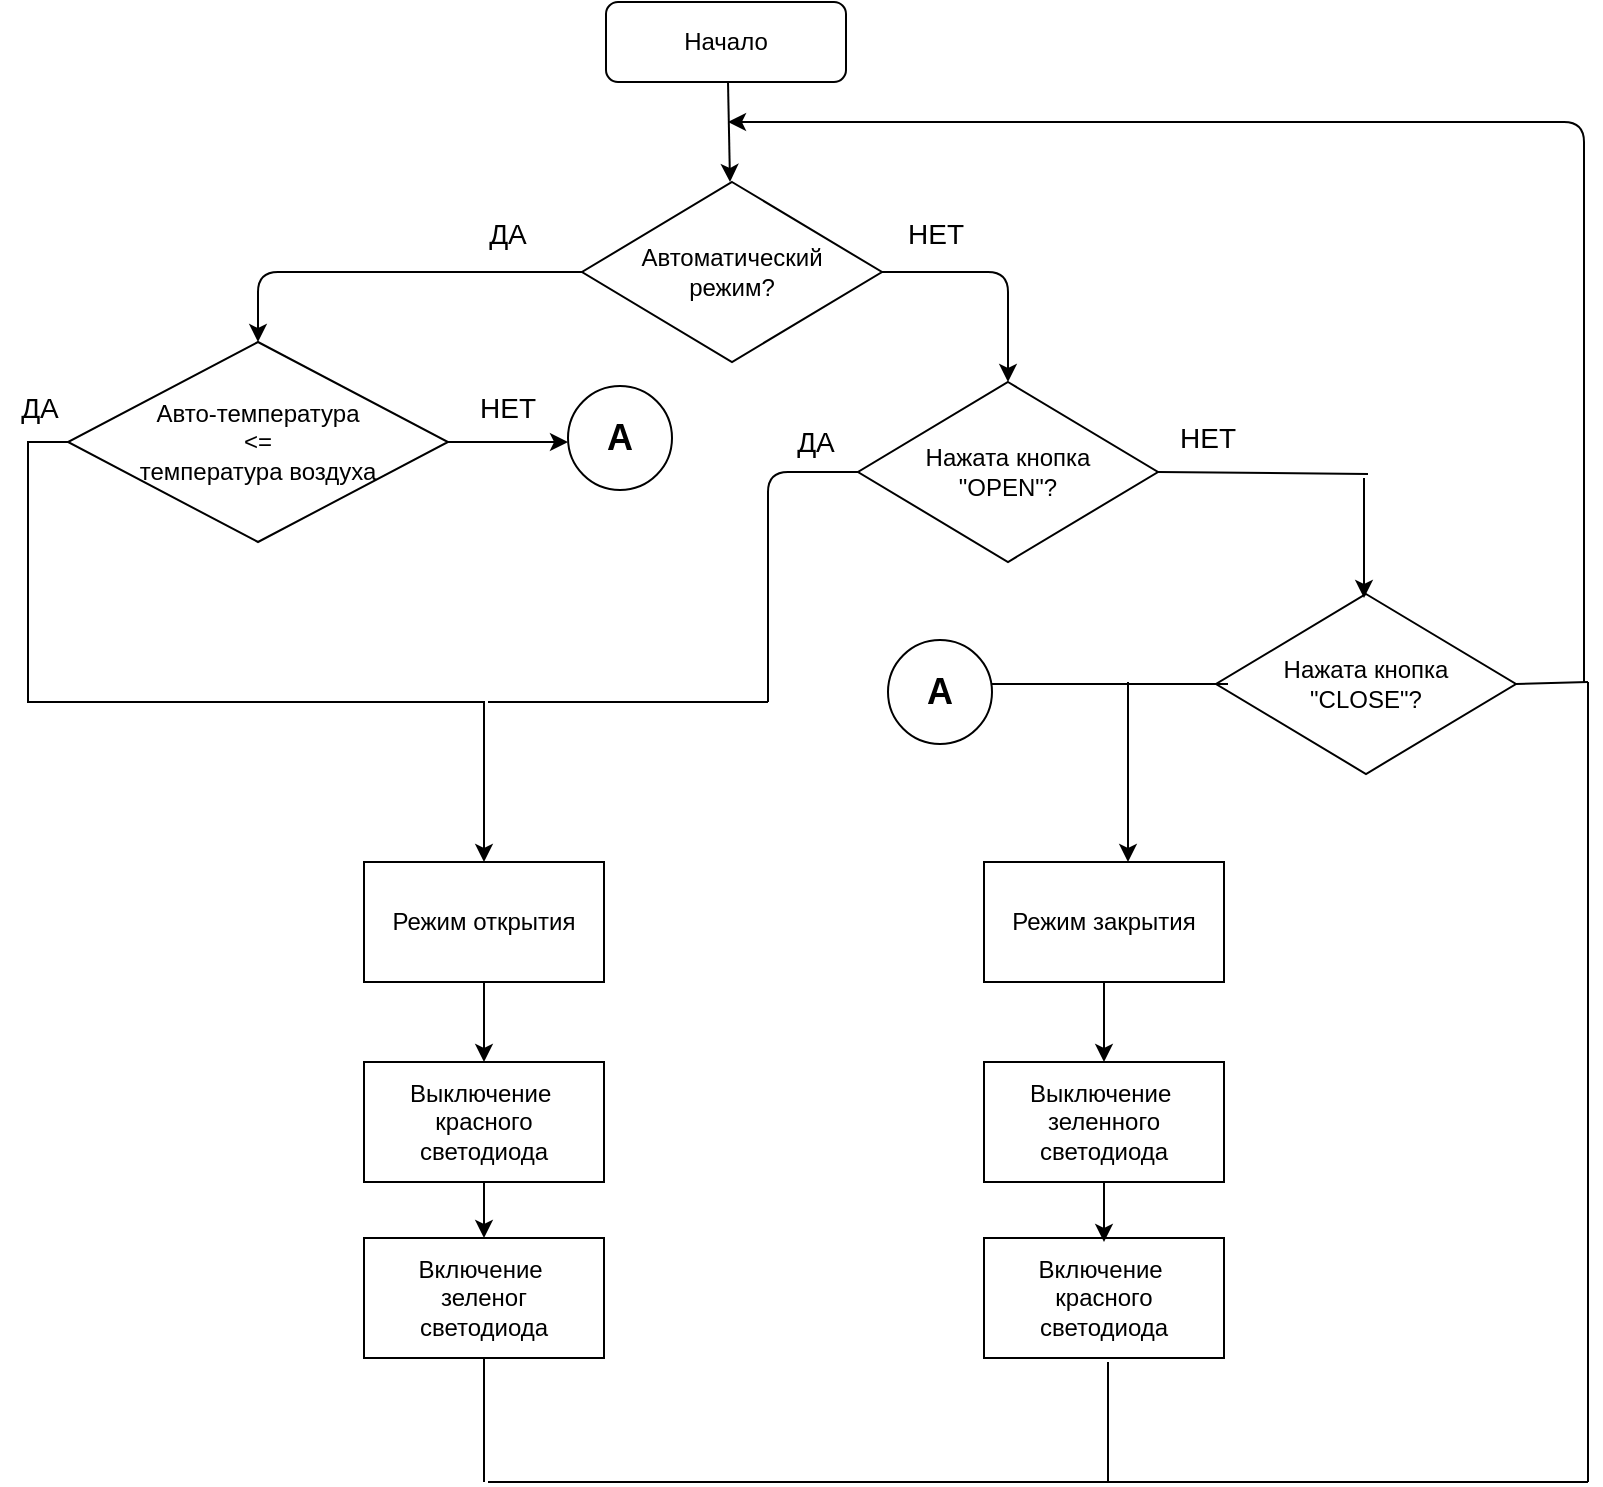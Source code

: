 <mxfile version="14.7.3" type="github">
  <diagram id="C5RBs43oDa-KdzZeNtuy" name="Page-1">
    <mxGraphModel dx="1303" dy="780" grid="1" gridSize="10" guides="1" tooltips="1" connect="1" arrows="1" fold="1" page="1" pageScale="1" pageWidth="827" pageHeight="1169" math="0" shadow="0">
      <root>
        <mxCell id="WIyWlLk6GJQsqaUBKTNV-0" />
        <mxCell id="WIyWlLk6GJQsqaUBKTNV-1" parent="WIyWlLk6GJQsqaUBKTNV-0" />
        <mxCell id="WIyWlLk6GJQsqaUBKTNV-3" value="Начало" style="rounded=1;whiteSpace=wrap;html=1;fontSize=12;glass=0;strokeWidth=1;shadow=0;" parent="WIyWlLk6GJQsqaUBKTNV-1" vertex="1">
          <mxGeometry x="319" y="60" width="120" height="40" as="geometry" />
        </mxCell>
        <mxCell id="KOwG92DhggsPmwGEyfMD-1" value="Автоматический &lt;br&gt;режим?" style="rhombus;whiteSpace=wrap;html=1;" vertex="1" parent="WIyWlLk6GJQsqaUBKTNV-1">
          <mxGeometry x="307" y="150" width="150" height="90" as="geometry" />
        </mxCell>
        <mxCell id="KOwG92DhggsPmwGEyfMD-12" style="edgeStyle=orthogonalEdgeStyle;rounded=0;orthogonalLoop=1;jettySize=auto;html=1;exitX=0;exitY=0.5;exitDx=0;exitDy=0;entryX=0.5;entryY=0;entryDx=0;entryDy=0;" edge="1" parent="WIyWlLk6GJQsqaUBKTNV-1" source="KOwG92DhggsPmwGEyfMD-2" target="KOwG92DhggsPmwGEyfMD-5">
          <mxGeometry relative="1" as="geometry" />
        </mxCell>
        <mxCell id="KOwG92DhggsPmwGEyfMD-2" value="Авто-температура &lt;br&gt;&amp;lt;= &lt;br&gt;температура воздуха" style="rhombus;whiteSpace=wrap;html=1;" vertex="1" parent="WIyWlLk6GJQsqaUBKTNV-1">
          <mxGeometry x="50" y="230" width="190" height="100" as="geometry" />
        </mxCell>
        <mxCell id="KOwG92DhggsPmwGEyfMD-3" value="Нажата кнопка &lt;br&gt;&quot;OPEN&quot;?" style="rhombus;whiteSpace=wrap;html=1;" vertex="1" parent="WIyWlLk6GJQsqaUBKTNV-1">
          <mxGeometry x="445" y="250" width="150" height="90" as="geometry" />
        </mxCell>
        <mxCell id="KOwG92DhggsPmwGEyfMD-4" value="Нажата кнопка &lt;br&gt;&quot;CLOSE&quot;?" style="rhombus;whiteSpace=wrap;html=1;" vertex="1" parent="WIyWlLk6GJQsqaUBKTNV-1">
          <mxGeometry x="624" y="356" width="150" height="90" as="geometry" />
        </mxCell>
        <mxCell id="KOwG92DhggsPmwGEyfMD-5" value="Режим открытия" style="rounded=0;whiteSpace=wrap;html=1;" vertex="1" parent="WIyWlLk6GJQsqaUBKTNV-1">
          <mxGeometry x="198" y="490" width="120" height="60" as="geometry" />
        </mxCell>
        <mxCell id="KOwG92DhggsPmwGEyfMD-6" value="Режим закрытия" style="rounded=0;whiteSpace=wrap;html=1;" vertex="1" parent="WIyWlLk6GJQsqaUBKTNV-1">
          <mxGeometry x="508" y="490" width="120" height="60" as="geometry" />
        </mxCell>
        <mxCell id="KOwG92DhggsPmwGEyfMD-7" value="Выключение&amp;nbsp;&lt;br&gt;красного&lt;br&gt;светодиода" style="rounded=0;whiteSpace=wrap;html=1;" vertex="1" parent="WIyWlLk6GJQsqaUBKTNV-1">
          <mxGeometry x="198" y="590" width="120" height="60" as="geometry" />
        </mxCell>
        <mxCell id="KOwG92DhggsPmwGEyfMD-8" value="Выключение&amp;nbsp;&lt;br&gt;зеленного&lt;br&gt;светодиода" style="rounded=0;whiteSpace=wrap;html=1;" vertex="1" parent="WIyWlLk6GJQsqaUBKTNV-1">
          <mxGeometry x="508" y="590" width="120" height="60" as="geometry" />
        </mxCell>
        <mxCell id="KOwG92DhggsPmwGEyfMD-9" value="Включение&amp;nbsp;&lt;br&gt;зеленог&lt;br&gt;светодиода" style="rounded=0;whiteSpace=wrap;html=1;" vertex="1" parent="WIyWlLk6GJQsqaUBKTNV-1">
          <mxGeometry x="198" y="678" width="120" height="60" as="geometry" />
        </mxCell>
        <mxCell id="KOwG92DhggsPmwGEyfMD-10" value="Включение&amp;nbsp;&lt;br&gt;красного&lt;br&gt;светодиода" style="rounded=0;whiteSpace=wrap;html=1;" vertex="1" parent="WIyWlLk6GJQsqaUBKTNV-1">
          <mxGeometry x="508" y="678" width="120" height="60" as="geometry" />
        </mxCell>
        <mxCell id="KOwG92DhggsPmwGEyfMD-25" value="" style="endArrow=none;html=1;entryX=0;entryY=0.5;entryDx=0;entryDy=0;" edge="1" parent="WIyWlLk6GJQsqaUBKTNV-1">
          <mxGeometry width="50" height="50" relative="1" as="geometry">
            <mxPoint x="400" y="410" as="sourcePoint" />
            <mxPoint x="445" y="295" as="targetPoint" />
            <Array as="points">
              <mxPoint x="400" y="295" />
            </Array>
          </mxGeometry>
        </mxCell>
        <mxCell id="KOwG92DhggsPmwGEyfMD-26" value="" style="endArrow=none;html=1;" edge="1" parent="WIyWlLk6GJQsqaUBKTNV-1">
          <mxGeometry width="50" height="50" relative="1" as="geometry">
            <mxPoint x="400" y="410" as="sourcePoint" />
            <mxPoint x="260" y="410" as="targetPoint" />
          </mxGeometry>
        </mxCell>
        <mxCell id="KOwG92DhggsPmwGEyfMD-27" value="" style="endArrow=classic;html=1;exitX=1;exitY=0.5;exitDx=0;exitDy=0;" edge="1" parent="WIyWlLk6GJQsqaUBKTNV-1" source="KOwG92DhggsPmwGEyfMD-2">
          <mxGeometry width="50" height="50" relative="1" as="geometry">
            <mxPoint x="550" y="410" as="sourcePoint" />
            <mxPoint x="300" y="280" as="targetPoint" />
          </mxGeometry>
        </mxCell>
        <mxCell id="KOwG92DhggsPmwGEyfMD-29" value="" style="endArrow=none;html=1;exitX=1;exitY=0.5;exitDx=0;exitDy=0;" edge="1" parent="WIyWlLk6GJQsqaUBKTNV-1" source="KOwG92DhggsPmwGEyfMD-3">
          <mxGeometry width="50" height="50" relative="1" as="geometry">
            <mxPoint x="600" y="296" as="sourcePoint" />
            <mxPoint x="700" y="296" as="targetPoint" />
          </mxGeometry>
        </mxCell>
        <mxCell id="KOwG92DhggsPmwGEyfMD-30" value="" style="endArrow=classic;html=1;" edge="1" parent="WIyWlLk6GJQsqaUBKTNV-1">
          <mxGeometry width="50" height="50" relative="1" as="geometry">
            <mxPoint x="698" y="298" as="sourcePoint" />
            <mxPoint x="698" y="358" as="targetPoint" />
          </mxGeometry>
        </mxCell>
        <mxCell id="KOwG92DhggsPmwGEyfMD-31" value="" style="endArrow=none;html=1;entryX=0.04;entryY=0.5;entryDx=0;entryDy=0;entryPerimeter=0;" edge="1" parent="WIyWlLk6GJQsqaUBKTNV-1" target="KOwG92DhggsPmwGEyfMD-4">
          <mxGeometry width="50" height="50" relative="1" as="geometry">
            <mxPoint x="580" y="401" as="sourcePoint" />
            <mxPoint x="620" y="401" as="targetPoint" />
          </mxGeometry>
        </mxCell>
        <mxCell id="KOwG92DhggsPmwGEyfMD-32" value="" style="endArrow=classic;html=1;entryX=0.6;entryY=0;entryDx=0;entryDy=0;entryPerimeter=0;" edge="1" parent="WIyWlLk6GJQsqaUBKTNV-1" target="KOwG92DhggsPmwGEyfMD-6">
          <mxGeometry width="50" height="50" relative="1" as="geometry">
            <mxPoint x="580" y="400" as="sourcePoint" />
            <mxPoint x="600" y="360" as="targetPoint" />
          </mxGeometry>
        </mxCell>
        <mxCell id="KOwG92DhggsPmwGEyfMD-34" value="" style="endArrow=classic;html=1;" edge="1" parent="WIyWlLk6GJQsqaUBKTNV-1">
          <mxGeometry width="50" height="50" relative="1" as="geometry">
            <mxPoint x="808" y="400" as="sourcePoint" />
            <mxPoint x="380" y="120" as="targetPoint" />
            <Array as="points">
              <mxPoint x="808" y="120" />
            </Array>
          </mxGeometry>
        </mxCell>
        <mxCell id="KOwG92DhggsPmwGEyfMD-35" value="" style="endArrow=none;html=1;exitX=1;exitY=0.5;exitDx=0;exitDy=0;" edge="1" parent="WIyWlLk6GJQsqaUBKTNV-1" source="KOwG92DhggsPmwGEyfMD-4">
          <mxGeometry width="50" height="50" relative="1" as="geometry">
            <mxPoint x="779" y="400" as="sourcePoint" />
            <mxPoint x="810" y="400" as="targetPoint" />
          </mxGeometry>
        </mxCell>
        <mxCell id="KOwG92DhggsPmwGEyfMD-36" value="&lt;b&gt;&lt;font style=&quot;font-size: 18px&quot;&gt;А&lt;/font&gt;&lt;/b&gt;" style="ellipse;whiteSpace=wrap;html=1;aspect=fixed;" vertex="1" parent="WIyWlLk6GJQsqaUBKTNV-1">
          <mxGeometry x="300" y="252" width="52" height="52" as="geometry" />
        </mxCell>
        <mxCell id="KOwG92DhggsPmwGEyfMD-37" value="&lt;b&gt;&lt;font style=&quot;font-size: 18px&quot;&gt;А&lt;/font&gt;&lt;/b&gt;" style="ellipse;whiteSpace=wrap;html=1;aspect=fixed;" vertex="1" parent="WIyWlLk6GJQsqaUBKTNV-1">
          <mxGeometry x="460" y="379" width="52" height="52" as="geometry" />
        </mxCell>
        <mxCell id="KOwG92DhggsPmwGEyfMD-38" value="" style="endArrow=none;html=1;exitX=1;exitY=0.5;exitDx=0;exitDy=0;" edge="1" parent="WIyWlLk6GJQsqaUBKTNV-1">
          <mxGeometry width="50" height="50" relative="1" as="geometry">
            <mxPoint x="512.0" y="401" as="sourcePoint" />
            <mxPoint x="580" y="401" as="targetPoint" />
          </mxGeometry>
        </mxCell>
        <mxCell id="KOwG92DhggsPmwGEyfMD-39" value="" style="endArrow=classic;html=1;" edge="1" parent="WIyWlLk6GJQsqaUBKTNV-1">
          <mxGeometry width="50" height="50" relative="1" as="geometry">
            <mxPoint x="380" y="100" as="sourcePoint" />
            <mxPoint x="381" y="150" as="targetPoint" />
          </mxGeometry>
        </mxCell>
        <mxCell id="KOwG92DhggsPmwGEyfMD-40" value="" style="endArrow=classic;html=1;entryX=0.5;entryY=0;entryDx=0;entryDy=0;exitX=1;exitY=0.5;exitDx=0;exitDy=0;" edge="1" parent="WIyWlLk6GJQsqaUBKTNV-1" source="KOwG92DhggsPmwGEyfMD-1" target="KOwG92DhggsPmwGEyfMD-3">
          <mxGeometry width="50" height="50" relative="1" as="geometry">
            <mxPoint x="460" y="200" as="sourcePoint" />
            <mxPoint x="600" y="360" as="targetPoint" />
            <Array as="points">
              <mxPoint x="520" y="195" />
            </Array>
          </mxGeometry>
        </mxCell>
        <mxCell id="KOwG92DhggsPmwGEyfMD-41" value="" style="endArrow=classic;html=1;entryX=0.5;entryY=0;entryDx=0;entryDy=0;exitX=0;exitY=0.5;exitDx=0;exitDy=0;" edge="1" parent="WIyWlLk6GJQsqaUBKTNV-1" source="KOwG92DhggsPmwGEyfMD-1" target="KOwG92DhggsPmwGEyfMD-2">
          <mxGeometry width="50" height="50" relative="1" as="geometry">
            <mxPoint x="300" y="200" as="sourcePoint" />
            <mxPoint x="600" y="360" as="targetPoint" />
            <Array as="points">
              <mxPoint x="145" y="195" />
            </Array>
          </mxGeometry>
        </mxCell>
        <mxCell id="KOwG92DhggsPmwGEyfMD-42" value="" style="endArrow=classic;html=1;exitX=0.5;exitY=1;exitDx=0;exitDy=0;entryX=0.5;entryY=0;entryDx=0;entryDy=0;" edge="1" parent="WIyWlLk6GJQsqaUBKTNV-1" source="KOwG92DhggsPmwGEyfMD-5" target="KOwG92DhggsPmwGEyfMD-7">
          <mxGeometry width="50" height="50" relative="1" as="geometry">
            <mxPoint x="550" y="410" as="sourcePoint" />
            <mxPoint x="600" y="360" as="targetPoint" />
          </mxGeometry>
        </mxCell>
        <mxCell id="KOwG92DhggsPmwGEyfMD-43" value="" style="endArrow=classic;html=1;entryX=0.5;entryY=0;entryDx=0;entryDy=0;exitX=0.5;exitY=1;exitDx=0;exitDy=0;" edge="1" parent="WIyWlLk6GJQsqaUBKTNV-1" source="KOwG92DhggsPmwGEyfMD-6" target="KOwG92DhggsPmwGEyfMD-8">
          <mxGeometry width="50" height="50" relative="1" as="geometry">
            <mxPoint x="360" y="570" as="sourcePoint" />
            <mxPoint x="268" y="600" as="targetPoint" />
          </mxGeometry>
        </mxCell>
        <mxCell id="KOwG92DhggsPmwGEyfMD-44" value="" style="endArrow=classic;html=1;exitX=0.5;exitY=1;exitDx=0;exitDy=0;entryX=0.5;entryY=0;entryDx=0;entryDy=0;" edge="1" parent="WIyWlLk6GJQsqaUBKTNV-1" source="KOwG92DhggsPmwGEyfMD-7" target="KOwG92DhggsPmwGEyfMD-9">
          <mxGeometry width="50" height="50" relative="1" as="geometry">
            <mxPoint x="550" y="410" as="sourcePoint" />
            <mxPoint x="600" y="360" as="targetPoint" />
          </mxGeometry>
        </mxCell>
        <mxCell id="KOwG92DhggsPmwGEyfMD-45" value="" style="endArrow=classic;html=1;exitX=0.5;exitY=1;exitDx=0;exitDy=0;" edge="1" parent="WIyWlLk6GJQsqaUBKTNV-1" source="KOwG92DhggsPmwGEyfMD-8">
          <mxGeometry width="50" height="50" relative="1" as="geometry">
            <mxPoint x="550" y="410" as="sourcePoint" />
            <mxPoint x="568" y="680" as="targetPoint" />
          </mxGeometry>
        </mxCell>
        <mxCell id="KOwG92DhggsPmwGEyfMD-47" value="" style="endArrow=none;html=1;exitX=0.5;exitY=1;exitDx=0;exitDy=0;" edge="1" parent="WIyWlLk6GJQsqaUBKTNV-1" source="KOwG92DhggsPmwGEyfMD-9">
          <mxGeometry width="50" height="50" relative="1" as="geometry">
            <mxPoint x="550" y="490" as="sourcePoint" />
            <mxPoint x="258" y="800" as="targetPoint" />
          </mxGeometry>
        </mxCell>
        <mxCell id="KOwG92DhggsPmwGEyfMD-48" value="" style="endArrow=none;html=1;" edge="1" parent="WIyWlLk6GJQsqaUBKTNV-1">
          <mxGeometry width="50" height="50" relative="1" as="geometry">
            <mxPoint x="810" y="800" as="sourcePoint" />
            <mxPoint x="810" y="400" as="targetPoint" />
          </mxGeometry>
        </mxCell>
        <mxCell id="KOwG92DhggsPmwGEyfMD-49" value="" style="endArrow=none;html=1;" edge="1" parent="WIyWlLk6GJQsqaUBKTNV-1">
          <mxGeometry width="50" height="50" relative="1" as="geometry">
            <mxPoint x="260" y="800" as="sourcePoint" />
            <mxPoint x="810" y="800" as="targetPoint" />
          </mxGeometry>
        </mxCell>
        <mxCell id="KOwG92DhggsPmwGEyfMD-50" value="" style="endArrow=none;html=1;" edge="1" parent="WIyWlLk6GJQsqaUBKTNV-1">
          <mxGeometry width="50" height="50" relative="1" as="geometry">
            <mxPoint x="570" y="740" as="sourcePoint" />
            <mxPoint x="570" y="800" as="targetPoint" />
          </mxGeometry>
        </mxCell>
        <mxCell id="KOwG92DhggsPmwGEyfMD-51" value="&lt;font style=&quot;font-size: 14px&quot;&gt;ДА&lt;/font&gt;" style="text;html=1;strokeColor=none;fillColor=none;align=center;verticalAlign=middle;whiteSpace=wrap;rounded=0;" vertex="1" parent="WIyWlLk6GJQsqaUBKTNV-1">
          <mxGeometry x="250" y="166" width="40" height="20" as="geometry" />
        </mxCell>
        <mxCell id="KOwG92DhggsPmwGEyfMD-52" value="&lt;font style=&quot;font-size: 14px&quot;&gt;ДА&lt;/font&gt;" style="text;html=1;strokeColor=none;fillColor=none;align=center;verticalAlign=middle;whiteSpace=wrap;rounded=0;" vertex="1" parent="WIyWlLk6GJQsqaUBKTNV-1">
          <mxGeometry x="16" y="253" width="40" height="20" as="geometry" />
        </mxCell>
        <mxCell id="KOwG92DhggsPmwGEyfMD-53" value="&lt;font style=&quot;font-size: 14px&quot;&gt;ДА&lt;/font&gt;" style="text;html=1;strokeColor=none;fillColor=none;align=center;verticalAlign=middle;whiteSpace=wrap;rounded=0;" vertex="1" parent="WIyWlLk6GJQsqaUBKTNV-1">
          <mxGeometry x="404" y="270" width="40" height="20" as="geometry" />
        </mxCell>
        <mxCell id="KOwG92DhggsPmwGEyfMD-54" value="&lt;font style=&quot;font-size: 14px&quot;&gt;НЕТ&lt;/font&gt;" style="text;html=1;strokeColor=none;fillColor=none;align=center;verticalAlign=middle;whiteSpace=wrap;rounded=0;" vertex="1" parent="WIyWlLk6GJQsqaUBKTNV-1">
          <mxGeometry x="464" y="166" width="40" height="20" as="geometry" />
        </mxCell>
        <mxCell id="KOwG92DhggsPmwGEyfMD-55" value="&lt;font style=&quot;font-size: 14px&quot;&gt;НЕТ&lt;/font&gt;" style="text;html=1;strokeColor=none;fillColor=none;align=center;verticalAlign=middle;whiteSpace=wrap;rounded=0;" vertex="1" parent="WIyWlLk6GJQsqaUBKTNV-1">
          <mxGeometry x="250" y="253" width="40" height="20" as="geometry" />
        </mxCell>
        <mxCell id="KOwG92DhggsPmwGEyfMD-56" value="&lt;font style=&quot;font-size: 14px&quot;&gt;НЕТ&lt;/font&gt;" style="text;html=1;strokeColor=none;fillColor=none;align=center;verticalAlign=middle;whiteSpace=wrap;rounded=0;" vertex="1" parent="WIyWlLk6GJQsqaUBKTNV-1">
          <mxGeometry x="600" y="268" width="40" height="20" as="geometry" />
        </mxCell>
      </root>
    </mxGraphModel>
  </diagram>
</mxfile>
